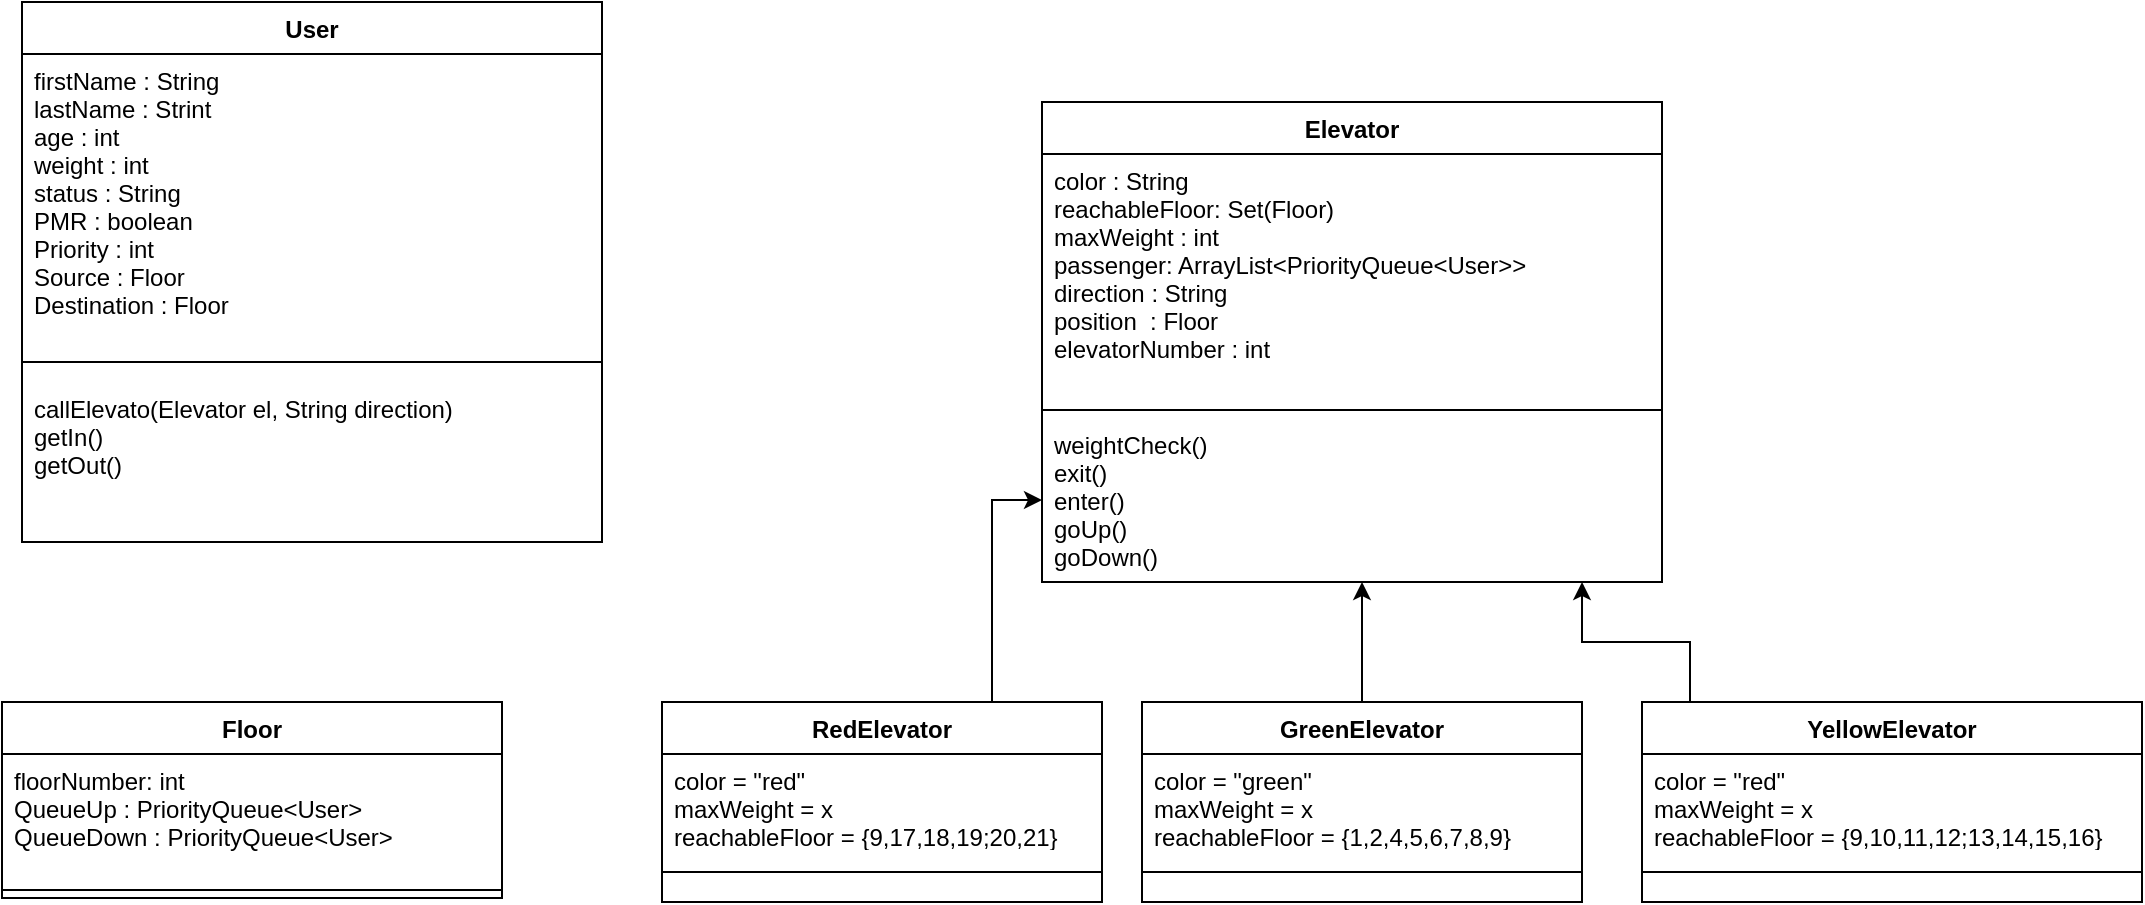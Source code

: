 <mxfile version="12.2.0" type="github" pages="1">
  <diagram name="Page-1" id="929967ad-93f9-6ef4-fab6-5d389245f69c">
    <mxGraphModel dx="1094" dy="443" grid="1" gridSize="10" guides="1" tooltips="1" connect="1" arrows="1" fold="1" page="1" pageScale="1.5" pageWidth="1169" pageHeight="826" background="none" math="0" shadow="0">
      <root>
        <mxCell id="0" style=";html=1;"/>
        <mxCell id="1" style=";html=1;" parent="0"/>
        <mxCell id="R7YGYTRPfJBUuW-QX1SR-2" value="User" style="swimlane;fontStyle=1;align=center;verticalAlign=top;childLayout=stackLayout;horizontal=1;startSize=26;horizontalStack=0;resizeParent=1;resizeParentMax=0;resizeLast=0;collapsible=1;marginBottom=0;" parent="1" vertex="1">
          <mxGeometry x="130" y="210" width="290" height="270" as="geometry"/>
        </mxCell>
        <mxCell id="R7YGYTRPfJBUuW-QX1SR-3" value="firstName : String&#xa;lastName : Strint&#xa;age : int&#xa;weight : int&#xa;status : String&#xa;PMR : boolean&#xa;Priority : int&#xa;Source : Floor&#xa;Destination : Floor&#xa;&#xa;" style="text;strokeColor=none;fillColor=none;align=left;verticalAlign=top;spacingLeft=4;spacingRight=4;overflow=hidden;rotatable=0;points=[[0,0.5],[1,0.5]];portConstraint=eastwest;" parent="R7YGYTRPfJBUuW-QX1SR-2" vertex="1">
          <mxGeometry y="26" width="290" height="144" as="geometry"/>
        </mxCell>
        <mxCell id="R7YGYTRPfJBUuW-QX1SR-4" value="" style="line;strokeWidth=1;fillColor=none;align=left;verticalAlign=middle;spacingTop=-1;spacingLeft=3;spacingRight=3;rotatable=0;labelPosition=right;points=[];portConstraint=eastwest;" parent="R7YGYTRPfJBUuW-QX1SR-2" vertex="1">
          <mxGeometry y="170" width="290" height="20" as="geometry"/>
        </mxCell>
        <mxCell id="R7YGYTRPfJBUuW-QX1SR-5" value="callElevato(Elevator el, String direction)&#xa;getIn()&#xa;getOut()&#xa;&#xa;&#xa;" style="text;strokeColor=none;fillColor=none;align=left;verticalAlign=top;spacingLeft=4;spacingRight=4;overflow=hidden;rotatable=0;points=[[0,0.5],[1,0.5]];portConstraint=eastwest;" parent="R7YGYTRPfJBUuW-QX1SR-2" vertex="1">
          <mxGeometry y="190" width="290" height="80" as="geometry"/>
        </mxCell>
        <mxCell id="R7YGYTRPfJBUuW-QX1SR-18" value="Elevator" style="swimlane;fontStyle=1;align=center;verticalAlign=top;childLayout=stackLayout;horizontal=1;startSize=26;horizontalStack=0;resizeParent=1;resizeParentMax=0;resizeLast=0;collapsible=1;marginBottom=0;" parent="1" vertex="1">
          <mxGeometry x="640" y="260" width="310" height="240" as="geometry"/>
        </mxCell>
        <mxCell id="R7YGYTRPfJBUuW-QX1SR-19" value="color : String&#xa;reachableFloor: Set(Floor)&#xa;maxWeight : int&#xa;passenger: ArrayList&lt;PriorityQueue&lt;User&gt;&gt;&#xa;direction : String&#xa;position  : Floor&#xa;elevatorNumber : int&#xa;&#xa;&#xa;" style="text;strokeColor=none;fillColor=none;align=left;verticalAlign=top;spacingLeft=4;spacingRight=4;overflow=hidden;rotatable=0;points=[[0,0.5],[1,0.5]];portConstraint=eastwest;" parent="R7YGYTRPfJBUuW-QX1SR-18" vertex="1">
          <mxGeometry y="26" width="310" height="124" as="geometry"/>
        </mxCell>
        <mxCell id="R7YGYTRPfJBUuW-QX1SR-20" value="" style="line;strokeWidth=1;fillColor=none;align=left;verticalAlign=middle;spacingTop=-1;spacingLeft=3;spacingRight=3;rotatable=0;labelPosition=right;points=[];portConstraint=eastwest;" parent="R7YGYTRPfJBUuW-QX1SR-18" vertex="1">
          <mxGeometry y="150" width="310" height="8" as="geometry"/>
        </mxCell>
        <mxCell id="R7YGYTRPfJBUuW-QX1SR-21" value="weightCheck()&#xa;exit()&#xa;enter()&#xa;goUp()&#xa;goDown()&#xa;" style="text;strokeColor=none;fillColor=none;align=left;verticalAlign=top;spacingLeft=4;spacingRight=4;overflow=hidden;rotatable=0;points=[[0,0.5],[1,0.5]];portConstraint=eastwest;" parent="R7YGYTRPfJBUuW-QX1SR-18" vertex="1">
          <mxGeometry y="158" width="310" height="82" as="geometry"/>
        </mxCell>
        <mxCell id="R7YGYTRPfJBUuW-QX1SR-51" style="edgeStyle=orthogonalEdgeStyle;rounded=0;orthogonalLoop=1;jettySize=auto;html=1;" parent="1" source="R7YGYTRPfJBUuW-QX1SR-40" edge="1">
          <mxGeometry relative="1" as="geometry">
            <Array as="points">
              <mxPoint x="800" y="520"/>
              <mxPoint x="800" y="520"/>
            </Array>
            <mxPoint x="800" y="500" as="targetPoint"/>
          </mxGeometry>
        </mxCell>
        <mxCell id="R7YGYTRPfJBUuW-QX1SR-40" value="GreenElevator" style="swimlane;fontStyle=1;align=center;verticalAlign=top;childLayout=stackLayout;horizontal=1;startSize=26;horizontalStack=0;resizeParent=1;resizeParentMax=0;resizeLast=0;collapsible=1;marginBottom=0;" parent="1" vertex="1">
          <mxGeometry x="690" y="560" width="220" height="100" as="geometry"/>
        </mxCell>
        <mxCell id="R7YGYTRPfJBUuW-QX1SR-41" value="color = &quot;green&quot;&#xa;maxWeight = x&#xa;reachableFloor = {1,2,4,5,6,7,8,9}&#xa;&#xa;" style="text;strokeColor=none;fillColor=none;align=left;verticalAlign=top;spacingLeft=4;spacingRight=4;overflow=hidden;rotatable=0;points=[[0,0.5],[1,0.5]];portConstraint=eastwest;" parent="R7YGYTRPfJBUuW-QX1SR-40" vertex="1">
          <mxGeometry y="26" width="220" height="44" as="geometry"/>
        </mxCell>
        <mxCell id="R7YGYTRPfJBUuW-QX1SR-42" value="" style="line;strokeWidth=1;fillColor=none;align=left;verticalAlign=middle;spacingTop=-1;spacingLeft=3;spacingRight=3;rotatable=0;labelPosition=right;points=[];portConstraint=eastwest;" parent="R7YGYTRPfJBUuW-QX1SR-40" vertex="1">
          <mxGeometry y="70" width="220" height="30" as="geometry"/>
        </mxCell>
        <mxCell id="R7YGYTRPfJBUuW-QX1SR-52" style="edgeStyle=orthogonalEdgeStyle;rounded=0;orthogonalLoop=1;jettySize=auto;html=1;exitX=0.75;exitY=0;exitDx=0;exitDy=0;entryX=0;entryY=0.5;entryDx=0;entryDy=0;" parent="1" source="R7YGYTRPfJBUuW-QX1SR-44" target="R7YGYTRPfJBUuW-QX1SR-21" edge="1">
          <mxGeometry relative="1" as="geometry">
            <mxPoint x="720" y="540" as="targetPoint"/>
          </mxGeometry>
        </mxCell>
        <mxCell id="R7YGYTRPfJBUuW-QX1SR-44" value="RedElevator" style="swimlane;fontStyle=1;align=center;verticalAlign=top;childLayout=stackLayout;horizontal=1;startSize=26;horizontalStack=0;resizeParent=1;resizeParentMax=0;resizeLast=0;collapsible=1;marginBottom=0;" parent="1" vertex="1">
          <mxGeometry x="450" y="560" width="220" height="100" as="geometry">
            <mxRectangle x="450" y="560" width="130" height="26" as="alternateBounds"/>
          </mxGeometry>
        </mxCell>
        <mxCell id="R7YGYTRPfJBUuW-QX1SR-45" value="color = &quot;red&quot;&#xa;maxWeight = x&#xa;reachableFloor = {9,17,18,19;20,21}&#xa;&#xa;" style="text;strokeColor=none;fillColor=none;align=left;verticalAlign=top;spacingLeft=4;spacingRight=4;overflow=hidden;rotatable=0;points=[[0,0.5],[1,0.5]];portConstraint=eastwest;" parent="R7YGYTRPfJBUuW-QX1SR-44" vertex="1">
          <mxGeometry y="26" width="220" height="44" as="geometry"/>
        </mxCell>
        <mxCell id="R7YGYTRPfJBUuW-QX1SR-46" value="" style="line;strokeWidth=1;fillColor=none;align=left;verticalAlign=middle;spacingTop=-1;spacingLeft=3;spacingRight=3;rotatable=0;labelPosition=right;points=[];portConstraint=eastwest;" parent="R7YGYTRPfJBUuW-QX1SR-44" vertex="1">
          <mxGeometry y="70" width="220" height="30" as="geometry"/>
        </mxCell>
        <mxCell id="R7YGYTRPfJBUuW-QX1SR-50" style="edgeStyle=orthogonalEdgeStyle;rounded=0;orthogonalLoop=1;jettySize=auto;html=1;entryX=0.871;entryY=1;entryDx=0;entryDy=0;entryPerimeter=0;exitX=0.096;exitY=0.01;exitDx=0;exitDy=0;exitPerimeter=0;" parent="1" source="R7YGYTRPfJBUuW-QX1SR-47" target="R7YGYTRPfJBUuW-QX1SR-21" edge="1">
          <mxGeometry relative="1" as="geometry"/>
        </mxCell>
        <mxCell id="R7YGYTRPfJBUuW-QX1SR-47" value="YellowElevator" style="swimlane;fontStyle=1;align=center;verticalAlign=top;childLayout=stackLayout;horizontal=1;startSize=26;horizontalStack=0;resizeParent=1;resizeParentMax=0;resizeLast=0;collapsible=1;marginBottom=0;" parent="1" vertex="1">
          <mxGeometry x="940" y="560" width="250" height="100" as="geometry"/>
        </mxCell>
        <mxCell id="R7YGYTRPfJBUuW-QX1SR-48" value="color = &quot;red&quot;&#xa;maxWeight = x&#xa;reachableFloor = {9,10,11,12;13,14,15,16}&#xa;&#xa;" style="text;strokeColor=none;fillColor=none;align=left;verticalAlign=top;spacingLeft=4;spacingRight=4;overflow=hidden;rotatable=0;points=[[0,0.5],[1,0.5]];portConstraint=eastwest;" parent="R7YGYTRPfJBUuW-QX1SR-47" vertex="1">
          <mxGeometry y="26" width="250" height="44" as="geometry"/>
        </mxCell>
        <mxCell id="R7YGYTRPfJBUuW-QX1SR-49" value="" style="line;strokeWidth=1;fillColor=none;align=left;verticalAlign=middle;spacingTop=-1;spacingLeft=3;spacingRight=3;rotatable=0;labelPosition=right;points=[];portConstraint=eastwest;" parent="R7YGYTRPfJBUuW-QX1SR-47" vertex="1">
          <mxGeometry y="70" width="250" height="30" as="geometry"/>
        </mxCell>
        <mxCell id="HsLlScuj0kqrjAnPasCE-12" value="Floor" style="swimlane;fontStyle=1;align=center;verticalAlign=top;childLayout=stackLayout;horizontal=1;startSize=26;horizontalStack=0;resizeParent=1;resizeParentMax=0;resizeLast=0;collapsible=1;marginBottom=0;" parent="1" vertex="1">
          <mxGeometry x="120" y="560" width="250" height="98" as="geometry"/>
        </mxCell>
        <mxCell id="HsLlScuj0kqrjAnPasCE-13" value="floorNumber: int&#xa;QueueUp : PriorityQueue&lt;User&gt;&#xa;QueueDown : PriorityQueue&lt;User&gt;&#xa;" style="text;strokeColor=none;fillColor=none;align=left;verticalAlign=top;spacingLeft=4;spacingRight=4;overflow=hidden;rotatable=0;points=[[0,0.5],[1,0.5]];portConstraint=eastwest;" parent="HsLlScuj0kqrjAnPasCE-12" vertex="1">
          <mxGeometry y="26" width="250" height="64" as="geometry"/>
        </mxCell>
        <mxCell id="HsLlScuj0kqrjAnPasCE-14" value="" style="line;strokeWidth=1;fillColor=none;align=left;verticalAlign=middle;spacingTop=-1;spacingLeft=3;spacingRight=3;rotatable=0;labelPosition=right;points=[];portConstraint=eastwest;" parent="HsLlScuj0kqrjAnPasCE-12" vertex="1">
          <mxGeometry y="90" width="250" height="8" as="geometry"/>
        </mxCell>
      </root>
    </mxGraphModel>
  </diagram>
</mxfile>
